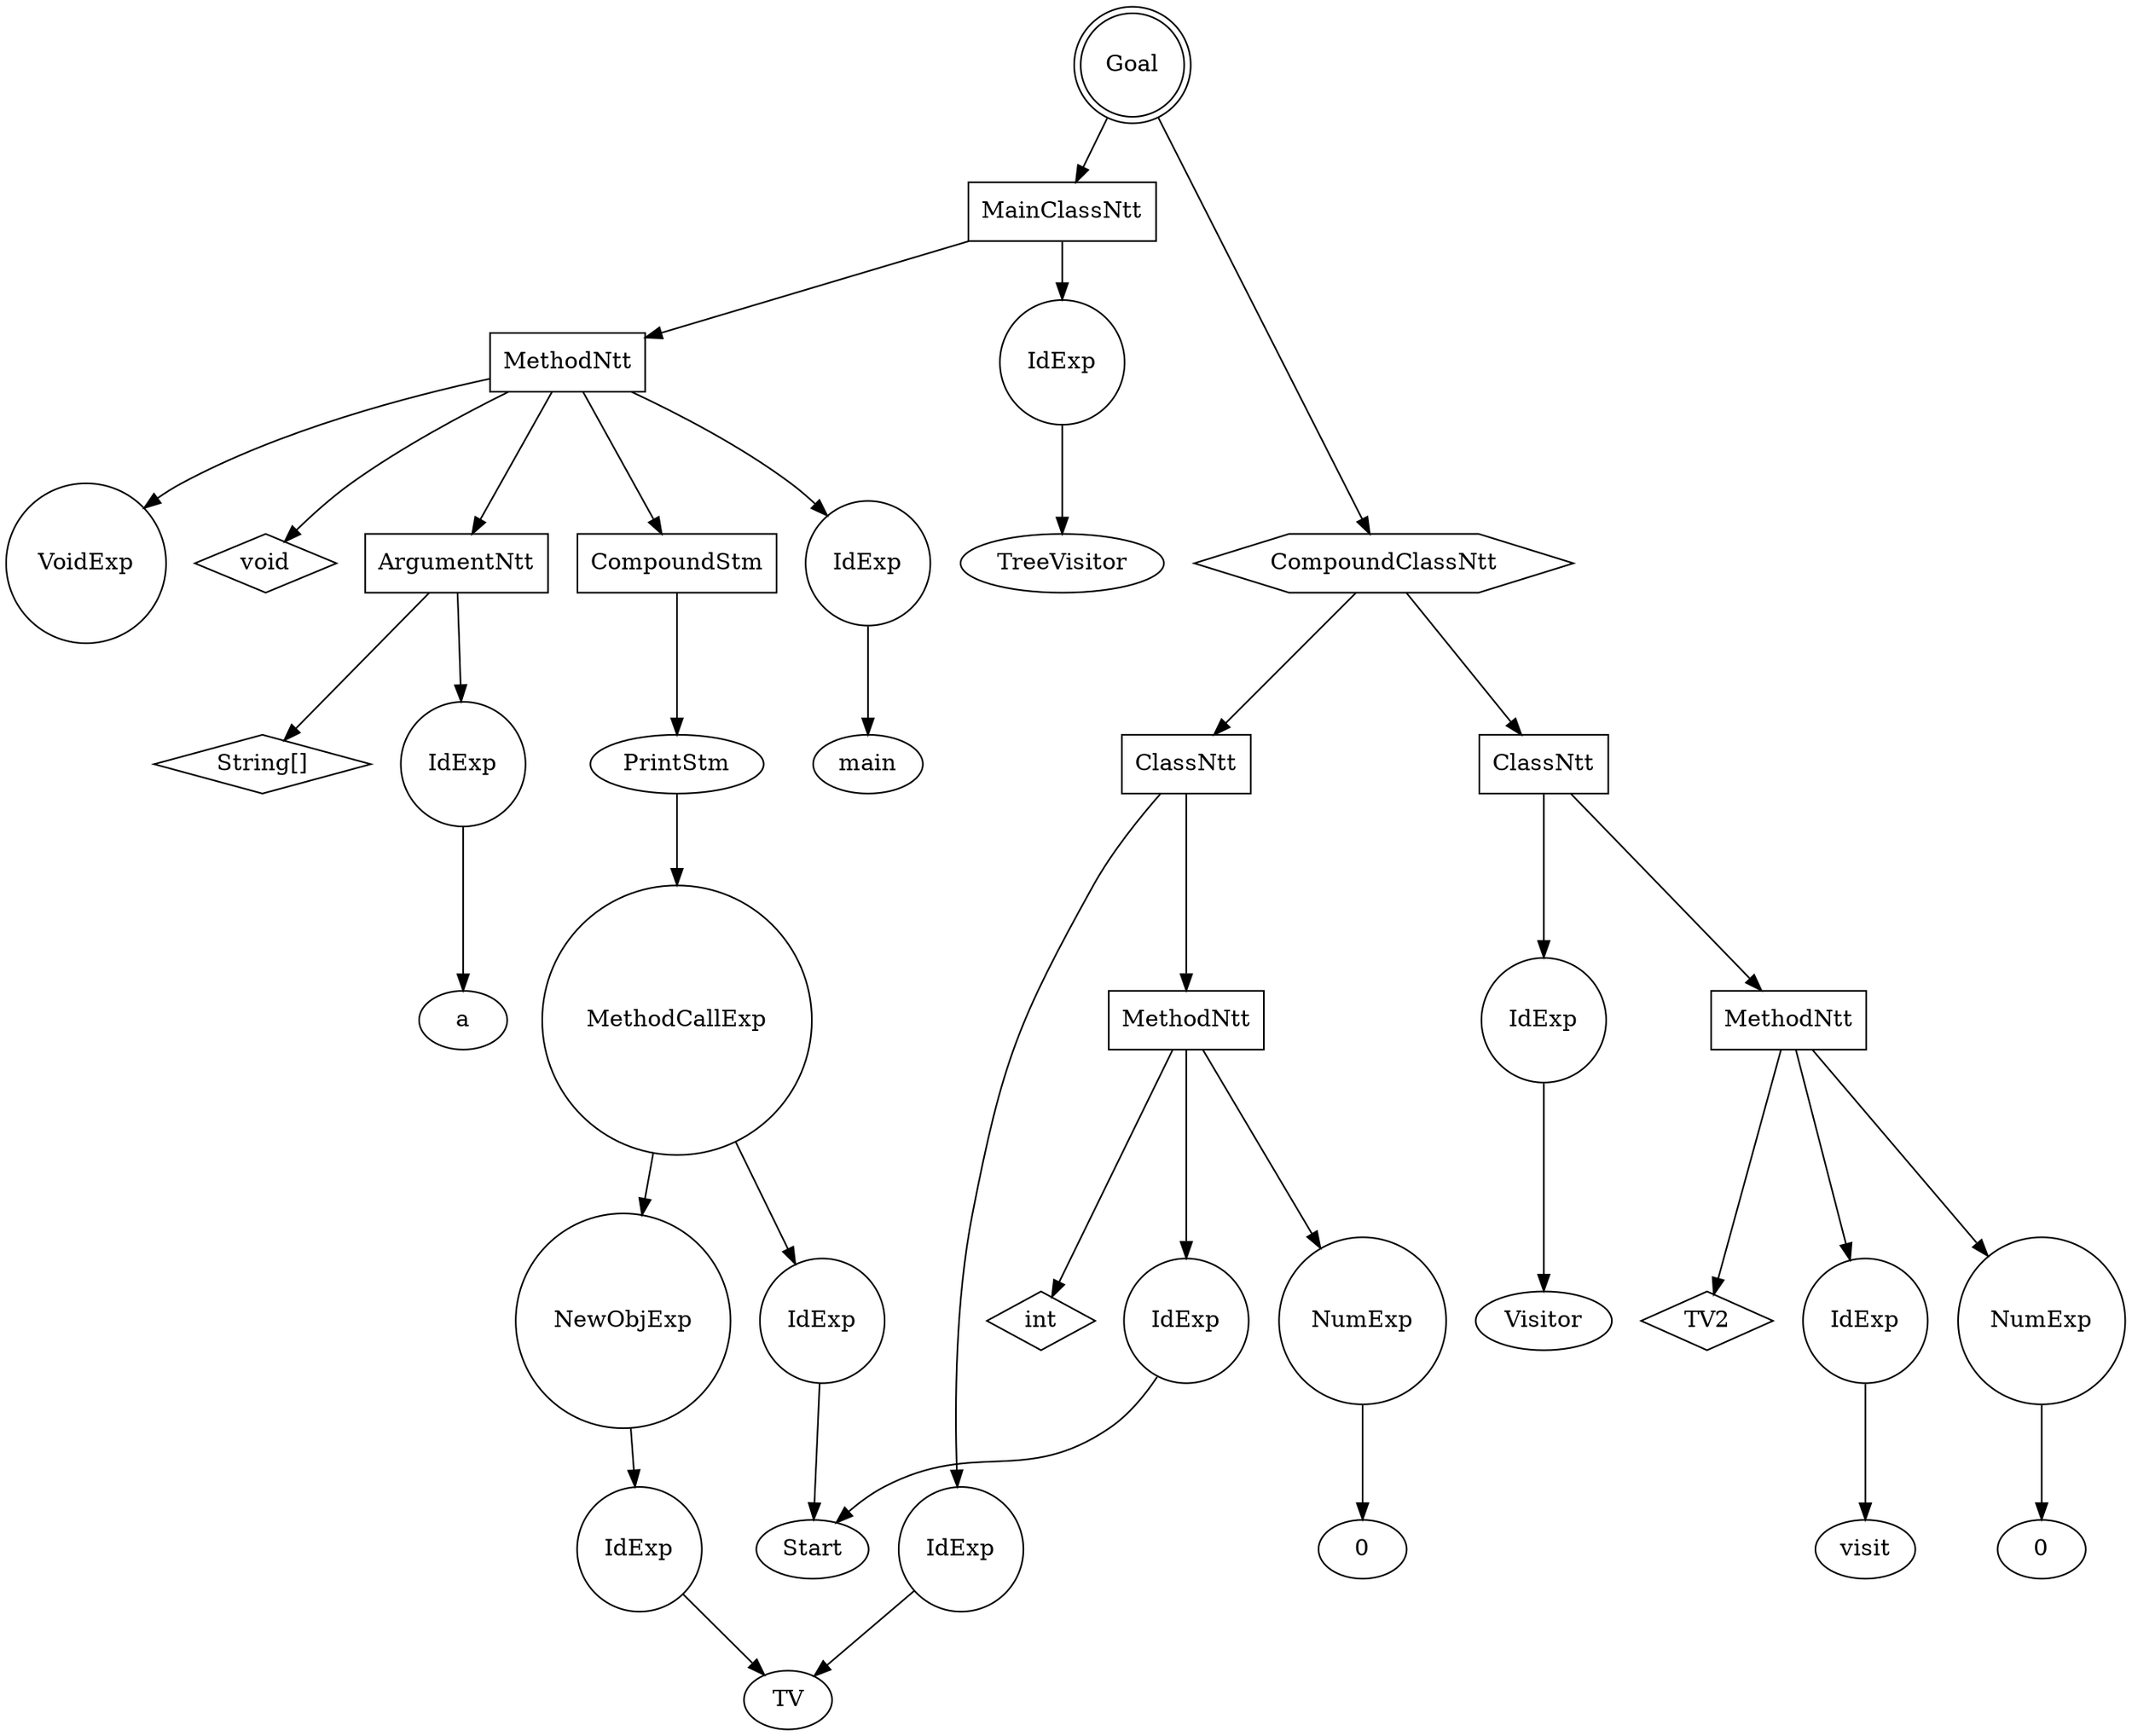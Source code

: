 digraph my_graph {
-1261436768;
-1261436768[label = "Goal", shape = "doublecircle"];
-1261436768->-1261434992;
-1261434992[label = "MainClassNtt", shape = "box"];
-1261434992->-1261434176
-1261434176[label = "IdExp", shape = "circle"];
-1261434176->-1259338288;
-1259338288[label = "TreeVisitor"];
-1261434992->-1250949040;
-1250949040[label = "MethodNtt", shape = "box"];
-1250949040->-1261435040;
-1261435040[label = "void", shape = "diamond" ];
-1250949040->-1261435088
-1261435088[label = "IdExp", shape = "circle"];
-1261435088->-1259338672;
-1259338672[label = "main"];
-1250949040->-1261435232;
-1261435232[label = "ArgumentNtt", shape = "box"];
-1261435232->-1261435184;
-1261435184[label = "String[]", shape = "diamond" ];
-1261435232->-1261434368
-1261434368[label = "IdExp", shape = "circle"];
-1261434368->-1259338448;
-1259338448[label = "a"];
-1250949040->-1261434944;
-1261434944[label = "CompoundStm", shape = "polygon"];
-1261434944->-1259338640;
-1259338640[label = "PrintStm", shape = "ellipse"];
-1259338640->-1261434848
-1261434848[label = "MethodCallExp", shape = "circle"];
-1261434848->-1261434608
-1261434608[label = "NewObjExp", shape = "circle"];
-1261434608->-1261434512
-1261434512[label = "IdExp", shape = "circle"];
-1261434512->-1259338512;
-1259338512[label = "TV"];
-1261434848->-1261434752
-1261434752[label = "IdExp", shape = "circle"];
-1261434752->-1259338576;
-1259338576[label = "Start"];
-1250949040->-1259338736
-1259338736[label = "VoidExp", shape = "circle"];
-1261436768->-1261436720;
-1261436720[label = "CompoundClassNtt", shape = "hexagon"];
-1261436720->-1261435952;
-1261435952[label = "ClassNtt", shape = "box"];
-1261435952->-1261435520
-1261435520[label = "IdExp", shape = "circle"];
-1261435520->-1259338512;
-1259338512[label = "TV"];
-1261435952->-1250949104;
-1250949104[label = "MethodNtt", shape = "box"];
-1250949104->-1261435616;
-1261435616[label = "int", shape = "diamond" ];
-1250949104->-1261435712
-1261435712[label = "IdExp", shape = "circle"];
-1261435712->-1259338576;
-1259338576[label = "Start"];
-1250949104->-1261435808
-1261435808[label = "NumExp", shape = "circle"];
-1261435808->-1261435807;
-1261435807[label = "0"];
-1261436720->-1261436672;
-1261436672[label = "ClassNtt", shape = "box"];
-1261436672->-1261436096
-1261436096[label = "IdExp", shape = "circle"];
-1261436096->-1259338768;
-1259338768[label = "Visitor"];
-1261436672->-1250949424;
-1250949424[label = "MethodNtt", shape = "box"];
-1250949424->-1261436336;
-1261436336[label = "TV2", shape = "diamond" ];
-1250949424->-1261436432
-1261436432[label = "IdExp", shape = "circle"];
-1261436432->-1259338896;
-1259338896[label = "visit"];
-1250949424->-1261436528
-1261436528[label = "NumExp", shape = "circle"];
-1261436528->-1261436527;
-1261436527[label = "0"];

}